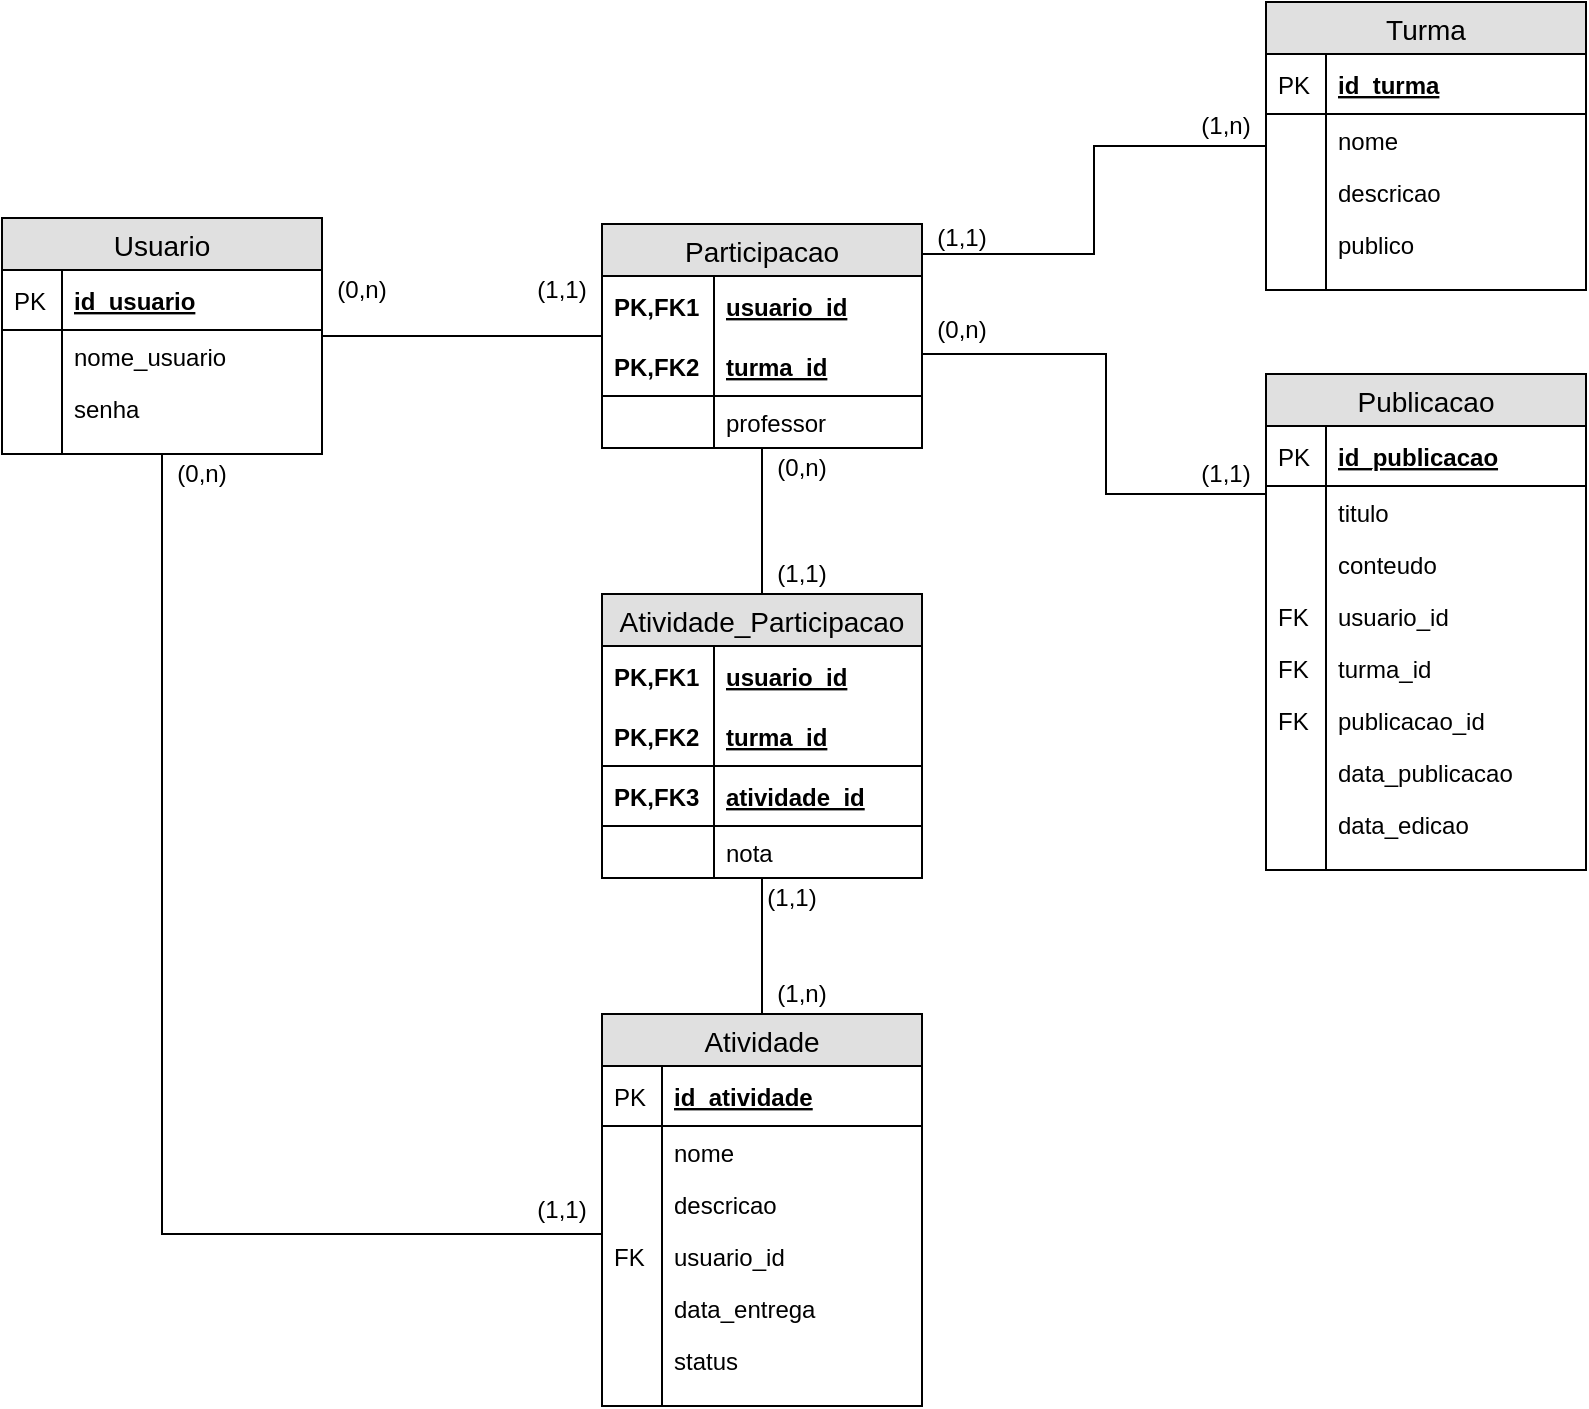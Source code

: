 <mxfile version="12.2.3" type="device" pages="1"><diagram id="guwv-ZvNNBL0C5AX02EN" name="Page-1"><mxGraphModel dx="1088" dy="575" grid="1" gridSize="10" guides="1" tooltips="1" connect="1" arrows="1" fold="1" page="1" pageScale="1" pageWidth="827" pageHeight="1169" math="0" shadow="0"><root><mxCell id="0"/><mxCell id="1" parent="0"/><mxCell id="MBoBUqLG-Fj8YZWL3QbB-40" style="edgeStyle=orthogonalEdgeStyle;rounded=0;orthogonalLoop=1;jettySize=auto;html=1;endArrow=none;endFill=0;" parent="1" source="MBoBUqLG-Fj8YZWL3QbB-1" target="MBoBUqLG-Fj8YZWL3QbB-12" edge="1"><mxGeometry relative="1" as="geometry"/></mxCell><mxCell id="MBoBUqLG-Fj8YZWL3QbB-1" value="Usuario" style="swimlane;fontStyle=0;childLayout=stackLayout;horizontal=1;startSize=26;fillColor=#e0e0e0;horizontalStack=0;resizeParent=1;resizeParentMax=0;resizeLast=0;collapsible=1;marginBottom=0;swimlaneFillColor=#ffffff;align=center;fontSize=14;" parent="1" vertex="1"><mxGeometry x="18" y="142" width="160" height="118" as="geometry"/></mxCell><mxCell id="MBoBUqLG-Fj8YZWL3QbB-2" value="id_usuario" style="shape=partialRectangle;top=0;left=0;right=0;bottom=1;align=left;verticalAlign=middle;fillColor=none;spacingLeft=34;spacingRight=4;overflow=hidden;rotatable=0;points=[[0,0.5],[1,0.5]];portConstraint=eastwest;dropTarget=0;fontStyle=5;fontSize=12;" parent="MBoBUqLG-Fj8YZWL3QbB-1" vertex="1"><mxGeometry y="26" width="160" height="30" as="geometry"/></mxCell><mxCell id="MBoBUqLG-Fj8YZWL3QbB-3" value="PK" style="shape=partialRectangle;top=0;left=0;bottom=0;fillColor=none;align=left;verticalAlign=middle;spacingLeft=4;spacingRight=4;overflow=hidden;rotatable=0;points=[];portConstraint=eastwest;part=1;fontSize=12;" parent="MBoBUqLG-Fj8YZWL3QbB-2" vertex="1" connectable="0"><mxGeometry width="30" height="30" as="geometry"/></mxCell><mxCell id="qm3Y0Z_7cNlYX7jIA6Ok-12" value="nome_usuario" style="shape=partialRectangle;top=0;left=0;right=0;bottom=0;align=left;verticalAlign=top;fillColor=none;spacingLeft=34;spacingRight=4;overflow=hidden;rotatable=0;points=[[0,0.5],[1,0.5]];portConstraint=eastwest;dropTarget=0;fontSize=12;" parent="MBoBUqLG-Fj8YZWL3QbB-1" vertex="1"><mxGeometry y="56" width="160" height="26" as="geometry"/></mxCell><mxCell id="qm3Y0Z_7cNlYX7jIA6Ok-13" value="" style="shape=partialRectangle;top=0;left=0;bottom=0;fillColor=none;align=left;verticalAlign=top;spacingLeft=4;spacingRight=4;overflow=hidden;rotatable=0;points=[];portConstraint=eastwest;part=1;fontSize=12;" parent="qm3Y0Z_7cNlYX7jIA6Ok-12" vertex="1" connectable="0"><mxGeometry width="30" height="26" as="geometry"/></mxCell><mxCell id="MBoBUqLG-Fj8YZWL3QbB-4" value="senha" style="shape=partialRectangle;top=0;left=0;right=0;bottom=0;align=left;verticalAlign=top;fillColor=none;spacingLeft=34;spacingRight=4;overflow=hidden;rotatable=0;points=[[0,0.5],[1,0.5]];portConstraint=eastwest;dropTarget=0;fontSize=12;" parent="MBoBUqLG-Fj8YZWL3QbB-1" vertex="1"><mxGeometry y="82" width="160" height="26" as="geometry"/></mxCell><mxCell id="MBoBUqLG-Fj8YZWL3QbB-5" value="" style="shape=partialRectangle;top=0;left=0;bottom=0;fillColor=none;align=left;verticalAlign=top;spacingLeft=4;spacingRight=4;overflow=hidden;rotatable=0;points=[];portConstraint=eastwest;part=1;fontSize=12;" parent="MBoBUqLG-Fj8YZWL3QbB-4" vertex="1" connectable="0"><mxGeometry width="30" height="26" as="geometry"/></mxCell><mxCell id="MBoBUqLG-Fj8YZWL3QbB-10" value="" style="shape=partialRectangle;top=0;left=0;right=0;bottom=0;align=left;verticalAlign=top;fillColor=none;spacingLeft=34;spacingRight=4;overflow=hidden;rotatable=0;points=[[0,0.5],[1,0.5]];portConstraint=eastwest;dropTarget=0;fontSize=12;" parent="MBoBUqLG-Fj8YZWL3QbB-1" vertex="1"><mxGeometry y="108" width="160" height="10" as="geometry"/></mxCell><mxCell id="MBoBUqLG-Fj8YZWL3QbB-11" value="" style="shape=partialRectangle;top=0;left=0;bottom=0;fillColor=none;align=left;verticalAlign=top;spacingLeft=4;spacingRight=4;overflow=hidden;rotatable=0;points=[];portConstraint=eastwest;part=1;fontSize=12;" parent="MBoBUqLG-Fj8YZWL3QbB-10" vertex="1" connectable="0"><mxGeometry width="30" height="10" as="geometry"/></mxCell><mxCell id="MBoBUqLG-Fj8YZWL3QbB-60" style="edgeStyle=orthogonalEdgeStyle;rounded=0;orthogonalLoop=1;jettySize=auto;html=1;endArrow=none;endFill=0;" parent="1" source="MBoBUqLG-Fj8YZWL3QbB-12" target="MBoBUqLG-Fj8YZWL3QbB-49" edge="1"><mxGeometry relative="1" as="geometry"><Array as="points"><mxPoint x="570" y="210"/><mxPoint x="570" y="280"/></Array></mxGeometry></mxCell><mxCell id="MBoBUqLG-Fj8YZWL3QbB-12" value="Participacao" style="swimlane;fontStyle=0;childLayout=stackLayout;horizontal=1;startSize=26;fillColor=#e0e0e0;horizontalStack=0;resizeParent=1;resizeParentMax=0;resizeLast=0;collapsible=1;marginBottom=0;swimlaneFillColor=#ffffff;align=center;fontSize=14;" parent="1" vertex="1"><mxGeometry x="318" y="145" width="160" height="112" as="geometry"/></mxCell><mxCell id="MBoBUqLG-Fj8YZWL3QbB-13" value="usuario_id" style="shape=partialRectangle;top=0;left=0;right=0;bottom=0;align=left;verticalAlign=middle;fillColor=none;spacingLeft=60;spacingRight=4;overflow=hidden;rotatable=0;points=[[0,0.5],[1,0.5]];portConstraint=eastwest;dropTarget=0;fontStyle=5;fontSize=12;" parent="MBoBUqLG-Fj8YZWL3QbB-12" vertex="1"><mxGeometry y="26" width="160" height="30" as="geometry"/></mxCell><mxCell id="MBoBUqLG-Fj8YZWL3QbB-14" value="PK,FK1" style="shape=partialRectangle;fontStyle=1;top=0;left=0;bottom=0;fillColor=none;align=left;verticalAlign=middle;spacingLeft=4;spacingRight=4;overflow=hidden;rotatable=0;points=[];portConstraint=eastwest;part=1;fontSize=12;" parent="MBoBUqLG-Fj8YZWL3QbB-13" vertex="1" connectable="0"><mxGeometry width="56" height="30" as="geometry"/></mxCell><mxCell id="MBoBUqLG-Fj8YZWL3QbB-15" value="turma_id" style="shape=partialRectangle;top=0;left=0;right=0;bottom=1;align=left;verticalAlign=middle;fillColor=none;spacingLeft=60;spacingRight=4;overflow=hidden;rotatable=0;points=[[0,0.5],[1,0.5]];portConstraint=eastwest;dropTarget=0;fontStyle=5;fontSize=12;" parent="MBoBUqLG-Fj8YZWL3QbB-12" vertex="1"><mxGeometry y="56" width="160" height="30" as="geometry"/></mxCell><mxCell id="MBoBUqLG-Fj8YZWL3QbB-16" value="PK,FK2" style="shape=partialRectangle;fontStyle=1;top=0;left=0;bottom=0;fillColor=none;align=left;verticalAlign=middle;spacingLeft=4;spacingRight=4;overflow=hidden;rotatable=0;points=[];portConstraint=eastwest;part=1;fontSize=12;" parent="MBoBUqLG-Fj8YZWL3QbB-15" vertex="1" connectable="0"><mxGeometry width="56" height="30" as="geometry"/></mxCell><mxCell id="qm3Y0Z_7cNlYX7jIA6Ok-6" value="professor" style="shape=partialRectangle;top=0;left=0;right=0;bottom=0;align=left;verticalAlign=top;fillColor=none;spacingLeft=60;spacingRight=4;overflow=hidden;rotatable=0;points=[[0,0.5],[1,0.5]];portConstraint=eastwest;dropTarget=0;fontSize=12;" parent="MBoBUqLG-Fj8YZWL3QbB-12" vertex="1"><mxGeometry y="86" width="160" height="26" as="geometry"/></mxCell><mxCell id="qm3Y0Z_7cNlYX7jIA6Ok-7" value="" style="shape=partialRectangle;fontStyle=1;top=0;left=0;bottom=0;fillColor=none;align=left;verticalAlign=top;spacingLeft=4;spacingRight=4;overflow=hidden;rotatable=0;points=[];portConstraint=eastwest;part=1;fontSize=12;" parent="qm3Y0Z_7cNlYX7jIA6Ok-6" vertex="1" connectable="0"><mxGeometry width="56" height="26" as="geometry"/></mxCell><mxCell id="MBoBUqLG-Fj8YZWL3QbB-19" value="Turma" style="swimlane;fontStyle=0;childLayout=stackLayout;horizontal=1;startSize=26;fillColor=#e0e0e0;horizontalStack=0;resizeParent=1;resizeParentMax=0;resizeLast=0;collapsible=1;marginBottom=0;swimlaneFillColor=#ffffff;align=center;fontSize=14;" parent="1" vertex="1"><mxGeometry x="650" y="34" width="160" height="144" as="geometry"/></mxCell><mxCell id="MBoBUqLG-Fj8YZWL3QbB-20" value="id_turma" style="shape=partialRectangle;top=0;left=0;right=0;bottom=1;align=left;verticalAlign=middle;fillColor=none;spacingLeft=34;spacingRight=4;overflow=hidden;rotatable=0;points=[[0,0.5],[1,0.5]];portConstraint=eastwest;dropTarget=0;fontStyle=5;fontSize=12;" parent="MBoBUqLG-Fj8YZWL3QbB-19" vertex="1"><mxGeometry y="26" width="160" height="30" as="geometry"/></mxCell><mxCell id="MBoBUqLG-Fj8YZWL3QbB-21" value="PK" style="shape=partialRectangle;top=0;left=0;bottom=0;fillColor=none;align=left;verticalAlign=middle;spacingLeft=4;spacingRight=4;overflow=hidden;rotatable=0;points=[];portConstraint=eastwest;part=1;fontSize=12;" parent="MBoBUqLG-Fj8YZWL3QbB-20" vertex="1" connectable="0"><mxGeometry width="30" height="30" as="geometry"/></mxCell><mxCell id="MBoBUqLG-Fj8YZWL3QbB-22" value="nome" style="shape=partialRectangle;top=0;left=0;right=0;bottom=0;align=left;verticalAlign=top;fillColor=none;spacingLeft=34;spacingRight=4;overflow=hidden;rotatable=0;points=[[0,0.5],[1,0.5]];portConstraint=eastwest;dropTarget=0;fontSize=12;" parent="MBoBUqLG-Fj8YZWL3QbB-19" vertex="1"><mxGeometry y="56" width="160" height="26" as="geometry"/></mxCell><mxCell id="MBoBUqLG-Fj8YZWL3QbB-23" value="" style="shape=partialRectangle;top=0;left=0;bottom=0;fillColor=none;align=left;verticalAlign=top;spacingLeft=4;spacingRight=4;overflow=hidden;rotatable=0;points=[];portConstraint=eastwest;part=1;fontSize=12;" parent="MBoBUqLG-Fj8YZWL3QbB-22" vertex="1" connectable="0"><mxGeometry width="30" height="26" as="geometry"/></mxCell><mxCell id="MBoBUqLG-Fj8YZWL3QbB-24" value="descricao" style="shape=partialRectangle;top=0;left=0;right=0;bottom=0;align=left;verticalAlign=top;fillColor=none;spacingLeft=34;spacingRight=4;overflow=hidden;rotatable=0;points=[[0,0.5],[1,0.5]];portConstraint=eastwest;dropTarget=0;fontSize=12;" parent="MBoBUqLG-Fj8YZWL3QbB-19" vertex="1"><mxGeometry y="82" width="160" height="26" as="geometry"/></mxCell><mxCell id="MBoBUqLG-Fj8YZWL3QbB-25" value="" style="shape=partialRectangle;top=0;left=0;bottom=0;fillColor=none;align=left;verticalAlign=top;spacingLeft=4;spacingRight=4;overflow=hidden;rotatable=0;points=[];portConstraint=eastwest;part=1;fontSize=12;" parent="MBoBUqLG-Fj8YZWL3QbB-24" vertex="1" connectable="0"><mxGeometry width="30" height="26" as="geometry"/></mxCell><mxCell id="otUMn7Bmhgz_M_eaVyoK-3" value="publico" style="shape=partialRectangle;top=0;left=0;right=0;bottom=0;align=left;verticalAlign=top;fillColor=none;spacingLeft=34;spacingRight=4;overflow=hidden;rotatable=0;points=[[0,0.5],[1,0.5]];portConstraint=eastwest;dropTarget=0;fontSize=12;" vertex="1" parent="MBoBUqLG-Fj8YZWL3QbB-19"><mxGeometry y="108" width="160" height="26" as="geometry"/></mxCell><mxCell id="otUMn7Bmhgz_M_eaVyoK-4" value="" style="shape=partialRectangle;top=0;left=0;bottom=0;fillColor=none;align=left;verticalAlign=top;spacingLeft=4;spacingRight=4;overflow=hidden;rotatable=0;points=[];portConstraint=eastwest;part=1;fontSize=12;" vertex="1" connectable="0" parent="otUMn7Bmhgz_M_eaVyoK-3"><mxGeometry width="30" height="26" as="geometry"/></mxCell><mxCell id="MBoBUqLG-Fj8YZWL3QbB-28" value="" style="shape=partialRectangle;top=0;left=0;right=0;bottom=0;align=left;verticalAlign=top;fillColor=none;spacingLeft=34;spacingRight=4;overflow=hidden;rotatable=0;points=[[0,0.5],[1,0.5]];portConstraint=eastwest;dropTarget=0;fontSize=12;" parent="MBoBUqLG-Fj8YZWL3QbB-19" vertex="1"><mxGeometry y="134" width="160" height="10" as="geometry"/></mxCell><mxCell id="MBoBUqLG-Fj8YZWL3QbB-29" value="" style="shape=partialRectangle;top=0;left=0;bottom=0;fillColor=none;align=left;verticalAlign=top;spacingLeft=4;spacingRight=4;overflow=hidden;rotatable=0;points=[];portConstraint=eastwest;part=1;fontSize=12;" parent="MBoBUqLG-Fj8YZWL3QbB-28" vertex="1" connectable="0"><mxGeometry width="30" height="10" as="geometry"/></mxCell><mxCell id="MBoBUqLG-Fj8YZWL3QbB-41" value="(0,n)" style="text;html=1;strokeColor=none;fillColor=none;align=center;verticalAlign=middle;whiteSpace=wrap;rounded=0;" parent="1" vertex="1"><mxGeometry x="178" y="168" width="40" height="20" as="geometry"/></mxCell><mxCell id="MBoBUqLG-Fj8YZWL3QbB-44" value="(1,1)" style="text;html=1;strokeColor=none;fillColor=none;align=center;verticalAlign=middle;whiteSpace=wrap;rounded=0;" parent="1" vertex="1"><mxGeometry x="278" y="168" width="40" height="20" as="geometry"/></mxCell><mxCell id="MBoBUqLG-Fj8YZWL3QbB-46" style="edgeStyle=orthogonalEdgeStyle;rounded=0;orthogonalLoop=1;jettySize=auto;html=1;endArrow=none;endFill=0;" parent="1" source="MBoBUqLG-Fj8YZWL3QbB-12" target="MBoBUqLG-Fj8YZWL3QbB-19" edge="1"><mxGeometry relative="1" as="geometry"><Array as="points"><mxPoint x="564" y="160"/><mxPoint x="564" y="106"/></Array></mxGeometry></mxCell><mxCell id="MBoBUqLG-Fj8YZWL3QbB-47" value="(1,1)" style="text;html=1;strokeColor=none;fillColor=none;align=center;verticalAlign=middle;whiteSpace=wrap;rounded=0;" parent="1" vertex="1"><mxGeometry x="478" y="142" width="40" height="20" as="geometry"/></mxCell><mxCell id="MBoBUqLG-Fj8YZWL3QbB-48" value="(1,n)" style="text;html=1;strokeColor=none;fillColor=none;align=center;verticalAlign=middle;whiteSpace=wrap;rounded=0;" parent="1" vertex="1"><mxGeometry x="610" y="86" width="40" height="20" as="geometry"/></mxCell><mxCell id="MBoBUqLG-Fj8YZWL3QbB-49" value="Publicacao" style="swimlane;fontStyle=0;childLayout=stackLayout;horizontal=1;startSize=26;fillColor=#e0e0e0;horizontalStack=0;resizeParent=1;resizeParentMax=0;resizeLast=0;collapsible=1;marginBottom=0;swimlaneFillColor=#ffffff;align=center;fontSize=14;" parent="1" vertex="1"><mxGeometry x="650" y="220" width="160" height="248" as="geometry"/></mxCell><mxCell id="MBoBUqLG-Fj8YZWL3QbB-50" value="id_publicacao" style="shape=partialRectangle;top=0;left=0;right=0;bottom=1;align=left;verticalAlign=middle;fillColor=none;spacingLeft=34;spacingRight=4;overflow=hidden;rotatable=0;points=[[0,0.5],[1,0.5]];portConstraint=eastwest;dropTarget=0;fontStyle=5;fontSize=12;" parent="MBoBUqLG-Fj8YZWL3QbB-49" vertex="1"><mxGeometry y="26" width="160" height="30" as="geometry"/></mxCell><mxCell id="MBoBUqLG-Fj8YZWL3QbB-51" value="PK" style="shape=partialRectangle;top=0;left=0;bottom=0;fillColor=none;align=left;verticalAlign=middle;spacingLeft=4;spacingRight=4;overflow=hidden;rotatable=0;points=[];portConstraint=eastwest;part=1;fontSize=12;" parent="MBoBUqLG-Fj8YZWL3QbB-50" vertex="1" connectable="0"><mxGeometry width="30" height="30" as="geometry"/></mxCell><mxCell id="otUMn7Bmhgz_M_eaVyoK-5" value="titulo" style="shape=partialRectangle;top=0;left=0;right=0;bottom=0;align=left;verticalAlign=top;fillColor=none;spacingLeft=34;spacingRight=4;overflow=hidden;rotatable=0;points=[[0,0.5],[1,0.5]];portConstraint=eastwest;dropTarget=0;fontSize=12;" vertex="1" parent="MBoBUqLG-Fj8YZWL3QbB-49"><mxGeometry y="56" width="160" height="26" as="geometry"/></mxCell><mxCell id="otUMn7Bmhgz_M_eaVyoK-6" value="" style="shape=partialRectangle;top=0;left=0;bottom=0;fillColor=none;align=left;verticalAlign=top;spacingLeft=4;spacingRight=4;overflow=hidden;rotatable=0;points=[];portConstraint=eastwest;part=1;fontSize=12;" vertex="1" connectable="0" parent="otUMn7Bmhgz_M_eaVyoK-5"><mxGeometry width="30" height="26" as="geometry"/></mxCell><mxCell id="MBoBUqLG-Fj8YZWL3QbB-52" value="conteudo" style="shape=partialRectangle;top=0;left=0;right=0;bottom=0;align=left;verticalAlign=top;fillColor=none;spacingLeft=34;spacingRight=4;overflow=hidden;rotatable=0;points=[[0,0.5],[1,0.5]];portConstraint=eastwest;dropTarget=0;fontSize=12;" parent="MBoBUqLG-Fj8YZWL3QbB-49" vertex="1"><mxGeometry y="82" width="160" height="26" as="geometry"/></mxCell><mxCell id="MBoBUqLG-Fj8YZWL3QbB-53" value="" style="shape=partialRectangle;top=0;left=0;bottom=0;fillColor=none;align=left;verticalAlign=top;spacingLeft=4;spacingRight=4;overflow=hidden;rotatable=0;points=[];portConstraint=eastwest;part=1;fontSize=12;" parent="MBoBUqLG-Fj8YZWL3QbB-52" vertex="1" connectable="0"><mxGeometry width="30" height="26" as="geometry"/></mxCell><mxCell id="MBoBUqLG-Fj8YZWL3QbB-87" value="usuario_id" style="shape=partialRectangle;top=0;left=0;right=0;bottom=0;align=left;verticalAlign=top;fillColor=none;spacingLeft=34;spacingRight=4;overflow=hidden;rotatable=0;points=[[0,0.5],[1,0.5]];portConstraint=eastwest;dropTarget=0;fontSize=12;" parent="MBoBUqLG-Fj8YZWL3QbB-49" vertex="1"><mxGeometry y="108" width="160" height="26" as="geometry"/></mxCell><mxCell id="MBoBUqLG-Fj8YZWL3QbB-88" value="FK" style="shape=partialRectangle;top=0;left=0;bottom=0;fillColor=none;align=left;verticalAlign=top;spacingLeft=4;spacingRight=4;overflow=hidden;rotatable=0;points=[];portConstraint=eastwest;part=1;fontSize=12;" parent="MBoBUqLG-Fj8YZWL3QbB-87" vertex="1" connectable="0"><mxGeometry width="30" height="26" as="geometry"/></mxCell><mxCell id="MBoBUqLG-Fj8YZWL3QbB-89" value="turma_id" style="shape=partialRectangle;top=0;left=0;right=0;bottom=0;align=left;verticalAlign=top;fillColor=none;spacingLeft=34;spacingRight=4;overflow=hidden;rotatable=0;points=[[0,0.5],[1,0.5]];portConstraint=eastwest;dropTarget=0;fontSize=12;" parent="MBoBUqLG-Fj8YZWL3QbB-49" vertex="1"><mxGeometry y="134" width="160" height="26" as="geometry"/></mxCell><mxCell id="MBoBUqLG-Fj8YZWL3QbB-90" value="FK" style="shape=partialRectangle;top=0;left=0;bottom=0;fillColor=none;align=left;verticalAlign=top;spacingLeft=4;spacingRight=4;overflow=hidden;rotatable=0;points=[];portConstraint=eastwest;part=1;fontSize=12;" parent="MBoBUqLG-Fj8YZWL3QbB-89" vertex="1" connectable="0"><mxGeometry width="30" height="26" as="geometry"/></mxCell><mxCell id="otUMn7Bmhgz_M_eaVyoK-7" value="publicacao_id" style="shape=partialRectangle;top=0;left=0;right=0;bottom=0;align=left;verticalAlign=top;fillColor=none;spacingLeft=34;spacingRight=4;overflow=hidden;rotatable=0;points=[[0,0.5],[1,0.5]];portConstraint=eastwest;dropTarget=0;fontSize=12;" vertex="1" parent="MBoBUqLG-Fj8YZWL3QbB-49"><mxGeometry y="160" width="160" height="26" as="geometry"/></mxCell><mxCell id="otUMn7Bmhgz_M_eaVyoK-8" value="FK" style="shape=partialRectangle;top=0;left=0;bottom=0;fillColor=none;align=left;verticalAlign=top;spacingLeft=4;spacingRight=4;overflow=hidden;rotatable=0;points=[];portConstraint=eastwest;part=1;fontSize=12;" vertex="1" connectable="0" parent="otUMn7Bmhgz_M_eaVyoK-7"><mxGeometry width="30" height="26" as="geometry"/></mxCell><mxCell id="MBoBUqLG-Fj8YZWL3QbB-54" value="data_publicacao" style="shape=partialRectangle;top=0;left=0;right=0;bottom=0;align=left;verticalAlign=top;fillColor=none;spacingLeft=34;spacingRight=4;overflow=hidden;rotatable=0;points=[[0,0.5],[1,0.5]];portConstraint=eastwest;dropTarget=0;fontSize=12;" parent="MBoBUqLG-Fj8YZWL3QbB-49" vertex="1"><mxGeometry y="186" width="160" height="26" as="geometry"/></mxCell><mxCell id="MBoBUqLG-Fj8YZWL3QbB-55" value="" style="shape=partialRectangle;top=0;left=0;bottom=0;fillColor=none;align=left;verticalAlign=top;spacingLeft=4;spacingRight=4;overflow=hidden;rotatable=0;points=[];portConstraint=eastwest;part=1;fontSize=12;" parent="MBoBUqLG-Fj8YZWL3QbB-54" vertex="1" connectable="0"><mxGeometry width="30" height="26" as="geometry"/></mxCell><mxCell id="MBoBUqLG-Fj8YZWL3QbB-56" value="data_edicao" style="shape=partialRectangle;top=0;left=0;right=0;bottom=0;align=left;verticalAlign=top;fillColor=none;spacingLeft=34;spacingRight=4;overflow=hidden;rotatable=0;points=[[0,0.5],[1,0.5]];portConstraint=eastwest;dropTarget=0;fontSize=12;" parent="MBoBUqLG-Fj8YZWL3QbB-49" vertex="1"><mxGeometry y="212" width="160" height="26" as="geometry"/></mxCell><mxCell id="MBoBUqLG-Fj8YZWL3QbB-57" value="" style="shape=partialRectangle;top=0;left=0;bottom=0;fillColor=none;align=left;verticalAlign=top;spacingLeft=4;spacingRight=4;overflow=hidden;rotatable=0;points=[];portConstraint=eastwest;part=1;fontSize=12;" parent="MBoBUqLG-Fj8YZWL3QbB-56" vertex="1" connectable="0"><mxGeometry width="30" height="26" as="geometry"/></mxCell><mxCell id="MBoBUqLG-Fj8YZWL3QbB-58" value="" style="shape=partialRectangle;top=0;left=0;right=0;bottom=0;align=left;verticalAlign=top;fillColor=none;spacingLeft=34;spacingRight=4;overflow=hidden;rotatable=0;points=[[0,0.5],[1,0.5]];portConstraint=eastwest;dropTarget=0;fontSize=12;" parent="MBoBUqLG-Fj8YZWL3QbB-49" vertex="1"><mxGeometry y="238" width="160" height="10" as="geometry"/></mxCell><mxCell id="MBoBUqLG-Fj8YZWL3QbB-59" value="" style="shape=partialRectangle;top=0;left=0;bottom=0;fillColor=none;align=left;verticalAlign=top;spacingLeft=4;spacingRight=4;overflow=hidden;rotatable=0;points=[];portConstraint=eastwest;part=1;fontSize=12;" parent="MBoBUqLG-Fj8YZWL3QbB-58" vertex="1" connectable="0"><mxGeometry width="30" height="10" as="geometry"/></mxCell><mxCell id="MBoBUqLG-Fj8YZWL3QbB-61" value="(0,n)" style="text;html=1;strokeColor=none;fillColor=none;align=center;verticalAlign=middle;whiteSpace=wrap;rounded=0;" parent="1" vertex="1"><mxGeometry x="478" y="188" width="40" height="20" as="geometry"/></mxCell><mxCell id="MBoBUqLG-Fj8YZWL3QbB-62" value="(1,1)" style="text;html=1;strokeColor=none;fillColor=none;align=center;verticalAlign=middle;whiteSpace=wrap;rounded=0;" parent="1" vertex="1"><mxGeometry x="610" y="260" width="40" height="20" as="geometry"/></mxCell><mxCell id="MBoBUqLG-Fj8YZWL3QbB-111" style="edgeStyle=orthogonalEdgeStyle;rounded=0;orthogonalLoop=1;jettySize=auto;html=1;endArrow=none;endFill=0;" parent="1" source="MBoBUqLG-Fj8YZWL3QbB-63" target="MBoBUqLG-Fj8YZWL3QbB-93" edge="1"><mxGeometry relative="1" as="geometry"/></mxCell><mxCell id="MBoBUqLG-Fj8YZWL3QbB-63" value="Atividade" style="swimlane;fontStyle=0;childLayout=stackLayout;horizontal=1;startSize=26;fillColor=#e0e0e0;horizontalStack=0;resizeParent=1;resizeParentMax=0;resizeLast=0;collapsible=1;marginBottom=0;swimlaneFillColor=#ffffff;align=center;fontSize=14;" parent="1" vertex="1"><mxGeometry x="318" y="540" width="160" height="196" as="geometry"/></mxCell><mxCell id="MBoBUqLG-Fj8YZWL3QbB-64" value="id_atividade" style="shape=partialRectangle;top=0;left=0;right=0;bottom=1;align=left;verticalAlign=middle;fillColor=none;spacingLeft=34;spacingRight=4;overflow=hidden;rotatable=0;points=[[0,0.5],[1,0.5]];portConstraint=eastwest;dropTarget=0;fontStyle=5;fontSize=12;" parent="MBoBUqLG-Fj8YZWL3QbB-63" vertex="1"><mxGeometry y="26" width="160" height="30" as="geometry"/></mxCell><mxCell id="MBoBUqLG-Fj8YZWL3QbB-65" value="PK" style="shape=partialRectangle;top=0;left=0;bottom=0;fillColor=none;align=left;verticalAlign=middle;spacingLeft=4;spacingRight=4;overflow=hidden;rotatable=0;points=[];portConstraint=eastwest;part=1;fontSize=12;" parent="MBoBUqLG-Fj8YZWL3QbB-64" vertex="1" connectable="0"><mxGeometry width="30" height="30" as="geometry"/></mxCell><mxCell id="MBoBUqLG-Fj8YZWL3QbB-66" value="nome" style="shape=partialRectangle;top=0;left=0;right=0;bottom=0;align=left;verticalAlign=top;fillColor=none;spacingLeft=34;spacingRight=4;overflow=hidden;rotatable=0;points=[[0,0.5],[1,0.5]];portConstraint=eastwest;dropTarget=0;fontSize=12;" parent="MBoBUqLG-Fj8YZWL3QbB-63" vertex="1"><mxGeometry y="56" width="160" height="26" as="geometry"/></mxCell><mxCell id="MBoBUqLG-Fj8YZWL3QbB-67" value="" style="shape=partialRectangle;top=0;left=0;bottom=0;fillColor=none;align=left;verticalAlign=top;spacingLeft=4;spacingRight=4;overflow=hidden;rotatable=0;points=[];portConstraint=eastwest;part=1;fontSize=12;" parent="MBoBUqLG-Fj8YZWL3QbB-66" vertex="1" connectable="0"><mxGeometry width="30" height="26" as="geometry"/></mxCell><mxCell id="MBoBUqLG-Fj8YZWL3QbB-68" value="descricao" style="shape=partialRectangle;top=0;left=0;right=0;bottom=0;align=left;verticalAlign=top;fillColor=none;spacingLeft=34;spacingRight=4;overflow=hidden;rotatable=0;points=[[0,0.5],[1,0.5]];portConstraint=eastwest;dropTarget=0;fontSize=12;" parent="MBoBUqLG-Fj8YZWL3QbB-63" vertex="1"><mxGeometry y="82" width="160" height="26" as="geometry"/></mxCell><mxCell id="MBoBUqLG-Fj8YZWL3QbB-69" value="" style="shape=partialRectangle;top=0;left=0;bottom=0;fillColor=none;align=left;verticalAlign=top;spacingLeft=4;spacingRight=4;overflow=hidden;rotatable=0;points=[];portConstraint=eastwest;part=1;fontSize=12;" parent="MBoBUqLG-Fj8YZWL3QbB-68" vertex="1" connectable="0"><mxGeometry width="30" height="26" as="geometry"/></mxCell><mxCell id="MBoBUqLG-Fj8YZWL3QbB-91" value="usuario_id" style="shape=partialRectangle;top=0;left=0;right=0;bottom=0;align=left;verticalAlign=top;fillColor=none;spacingLeft=34;spacingRight=4;overflow=hidden;rotatable=0;points=[[0,0.5],[1,0.5]];portConstraint=eastwest;dropTarget=0;fontSize=12;" parent="MBoBUqLG-Fj8YZWL3QbB-63" vertex="1"><mxGeometry y="108" width="160" height="26" as="geometry"/></mxCell><mxCell id="MBoBUqLG-Fj8YZWL3QbB-92" value="FK" style="shape=partialRectangle;top=0;left=0;bottom=0;fillColor=none;align=left;verticalAlign=top;spacingLeft=4;spacingRight=4;overflow=hidden;rotatable=0;points=[];portConstraint=eastwest;part=1;fontSize=12;" parent="MBoBUqLG-Fj8YZWL3QbB-91" vertex="1" connectable="0"><mxGeometry width="30" height="26" as="geometry"/></mxCell><mxCell id="MBoBUqLG-Fj8YZWL3QbB-70" value="data_entrega" style="shape=partialRectangle;top=0;left=0;right=0;bottom=0;align=left;verticalAlign=top;fillColor=none;spacingLeft=34;spacingRight=4;overflow=hidden;rotatable=0;points=[[0,0.5],[1,0.5]];portConstraint=eastwest;dropTarget=0;fontSize=12;" parent="MBoBUqLG-Fj8YZWL3QbB-63" vertex="1"><mxGeometry y="134" width="160" height="26" as="geometry"/></mxCell><mxCell id="MBoBUqLG-Fj8YZWL3QbB-71" value="" style="shape=partialRectangle;top=0;left=0;bottom=0;fillColor=none;align=left;verticalAlign=top;spacingLeft=4;spacingRight=4;overflow=hidden;rotatable=0;points=[];portConstraint=eastwest;part=1;fontSize=12;" parent="MBoBUqLG-Fj8YZWL3QbB-70" vertex="1" connectable="0"><mxGeometry width="30" height="26" as="geometry"/></mxCell><mxCell id="MBoBUqLG-Fj8YZWL3QbB-80" value="status" style="shape=partialRectangle;top=0;left=0;right=0;bottom=0;align=left;verticalAlign=top;fillColor=none;spacingLeft=34;spacingRight=4;overflow=hidden;rotatable=0;points=[[0,0.5],[1,0.5]];portConstraint=eastwest;dropTarget=0;fontSize=12;" parent="MBoBUqLG-Fj8YZWL3QbB-63" vertex="1"><mxGeometry y="160" width="160" height="26" as="geometry"/></mxCell><mxCell id="MBoBUqLG-Fj8YZWL3QbB-81" value="" style="shape=partialRectangle;top=0;left=0;bottom=0;fillColor=none;align=left;verticalAlign=top;spacingLeft=4;spacingRight=4;overflow=hidden;rotatable=0;points=[];portConstraint=eastwest;part=1;fontSize=12;" parent="MBoBUqLG-Fj8YZWL3QbB-80" vertex="1" connectable="0"><mxGeometry width="30" height="26" as="geometry"/></mxCell><mxCell id="MBoBUqLG-Fj8YZWL3QbB-72" value="" style="shape=partialRectangle;top=0;left=0;right=0;bottom=0;align=left;verticalAlign=top;fillColor=none;spacingLeft=34;spacingRight=4;overflow=hidden;rotatable=0;points=[[0,0.5],[1,0.5]];portConstraint=eastwest;dropTarget=0;fontSize=12;" parent="MBoBUqLG-Fj8YZWL3QbB-63" vertex="1"><mxGeometry y="186" width="160" height="10" as="geometry"/></mxCell><mxCell id="MBoBUqLG-Fj8YZWL3QbB-73" value="" style="shape=partialRectangle;top=0;left=0;bottom=0;fillColor=none;align=left;verticalAlign=top;spacingLeft=4;spacingRight=4;overflow=hidden;rotatable=0;points=[];portConstraint=eastwest;part=1;fontSize=12;" parent="MBoBUqLG-Fj8YZWL3QbB-72" vertex="1" connectable="0"><mxGeometry width="30" height="10" as="geometry"/></mxCell><mxCell id="MBoBUqLG-Fj8YZWL3QbB-84" style="edgeStyle=orthogonalEdgeStyle;rounded=0;orthogonalLoop=1;jettySize=auto;html=1;endArrow=none;endFill=0;" parent="1" source="MBoBUqLG-Fj8YZWL3QbB-1" target="MBoBUqLG-Fj8YZWL3QbB-63" edge="1"><mxGeometry relative="1" as="geometry"><mxPoint x="60" y="260" as="sourcePoint"/><Array as="points"><mxPoint x="98" y="650"/></Array></mxGeometry></mxCell><mxCell id="MBoBUqLG-Fj8YZWL3QbB-85" value="(0,n)" style="text;html=1;strokeColor=none;fillColor=none;align=center;verticalAlign=middle;whiteSpace=wrap;rounded=0;" parent="1" vertex="1"><mxGeometry x="98" y="260" width="40" height="20" as="geometry"/></mxCell><mxCell id="MBoBUqLG-Fj8YZWL3QbB-86" value="(1,1)" style="text;html=1;strokeColor=none;fillColor=none;align=center;verticalAlign=middle;whiteSpace=wrap;rounded=0;" parent="1" vertex="1"><mxGeometry x="278" y="628" width="40" height="20" as="geometry"/></mxCell><mxCell id="MBoBUqLG-Fj8YZWL3QbB-110" style="edgeStyle=orthogonalEdgeStyle;rounded=0;orthogonalLoop=1;jettySize=auto;html=1;endArrow=none;endFill=0;" parent="1" source="MBoBUqLG-Fj8YZWL3QbB-93" target="MBoBUqLG-Fj8YZWL3QbB-12" edge="1"><mxGeometry relative="1" as="geometry"/></mxCell><mxCell id="MBoBUqLG-Fj8YZWL3QbB-93" value="Atividade_Participacao" style="swimlane;fontStyle=0;childLayout=stackLayout;horizontal=1;startSize=26;fillColor=#e0e0e0;horizontalStack=0;resizeParent=1;resizeParentMax=0;resizeLast=0;collapsible=1;marginBottom=0;swimlaneFillColor=#ffffff;align=center;fontSize=14;" parent="1" vertex="1"><mxGeometry x="318" y="330" width="160" height="142" as="geometry"/></mxCell><mxCell id="MBoBUqLG-Fj8YZWL3QbB-94" value="usuario_id" style="shape=partialRectangle;top=0;left=0;right=0;bottom=0;align=left;verticalAlign=middle;fillColor=none;spacingLeft=60;spacingRight=4;overflow=hidden;rotatable=0;points=[[0,0.5],[1,0.5]];portConstraint=eastwest;dropTarget=0;fontStyle=5;fontSize=12;" parent="MBoBUqLG-Fj8YZWL3QbB-93" vertex="1"><mxGeometry y="26" width="160" height="30" as="geometry"/></mxCell><mxCell id="MBoBUqLG-Fj8YZWL3QbB-95" value="PK,FK1" style="shape=partialRectangle;fontStyle=1;top=0;left=0;bottom=0;fillColor=none;align=left;verticalAlign=middle;spacingLeft=4;spacingRight=4;overflow=hidden;rotatable=0;points=[];portConstraint=eastwest;part=1;fontSize=12;" parent="MBoBUqLG-Fj8YZWL3QbB-94" vertex="1" connectable="0"><mxGeometry width="56" height="30" as="geometry"/></mxCell><mxCell id="MBoBUqLG-Fj8YZWL3QbB-96" value="turma_id" style="shape=partialRectangle;top=0;left=0;right=0;bottom=1;align=left;verticalAlign=middle;fillColor=none;spacingLeft=60;spacingRight=4;overflow=hidden;rotatable=0;points=[[0,0.5],[1,0.5]];portConstraint=eastwest;dropTarget=0;fontStyle=5;fontSize=12;" parent="MBoBUqLG-Fj8YZWL3QbB-93" vertex="1"><mxGeometry y="56" width="160" height="30" as="geometry"/></mxCell><mxCell id="MBoBUqLG-Fj8YZWL3QbB-97" value="PK,FK2" style="shape=partialRectangle;fontStyle=1;top=0;left=0;bottom=0;fillColor=none;align=left;verticalAlign=middle;spacingLeft=4;spacingRight=4;overflow=hidden;rotatable=0;points=[];portConstraint=eastwest;part=1;fontSize=12;" parent="MBoBUqLG-Fj8YZWL3QbB-96" vertex="1" connectable="0"><mxGeometry width="56" height="30" as="geometry"/></mxCell><mxCell id="MBoBUqLG-Fj8YZWL3QbB-100" value="atividade_id" style="shape=partialRectangle;top=0;left=0;right=0;bottom=1;align=left;verticalAlign=middle;fillColor=none;spacingLeft=60;spacingRight=4;overflow=hidden;rotatable=0;points=[[0,0.5],[1,0.5]];portConstraint=eastwest;dropTarget=0;fontStyle=5;fontSize=12;" parent="MBoBUqLG-Fj8YZWL3QbB-93" vertex="1"><mxGeometry y="86" width="160" height="30" as="geometry"/></mxCell><mxCell id="MBoBUqLG-Fj8YZWL3QbB-101" value="PK,FK3" style="shape=partialRectangle;fontStyle=1;top=0;left=0;bottom=0;fillColor=none;align=left;verticalAlign=middle;spacingLeft=4;spacingRight=4;overflow=hidden;rotatable=0;points=[];portConstraint=eastwest;part=1;fontSize=12;" parent="MBoBUqLG-Fj8YZWL3QbB-100" vertex="1" connectable="0"><mxGeometry width="56" height="30" as="geometry"/></mxCell><mxCell id="qm3Y0Z_7cNlYX7jIA6Ok-8" value="nota" style="shape=partialRectangle;top=0;left=0;right=0;bottom=0;align=left;verticalAlign=top;fillColor=none;spacingLeft=60;spacingRight=4;overflow=hidden;rotatable=0;points=[[0,0.5],[1,0.5]];portConstraint=eastwest;dropTarget=0;fontSize=12;" parent="MBoBUqLG-Fj8YZWL3QbB-93" vertex="1"><mxGeometry y="116" width="160" height="26" as="geometry"/></mxCell><mxCell id="qm3Y0Z_7cNlYX7jIA6Ok-9" value="" style="shape=partialRectangle;fontStyle=1;top=0;left=0;bottom=0;fillColor=none;align=left;verticalAlign=top;spacingLeft=4;spacingRight=4;overflow=hidden;rotatable=0;points=[];portConstraint=eastwest;part=1;fontSize=12;" parent="qm3Y0Z_7cNlYX7jIA6Ok-8" vertex="1" connectable="0"><mxGeometry width="56" height="26" as="geometry"/></mxCell><mxCell id="MBoBUqLG-Fj8YZWL3QbB-112" value="(1,n)" style="text;html=1;strokeColor=none;fillColor=none;align=center;verticalAlign=middle;whiteSpace=wrap;rounded=0;" parent="1" vertex="1"><mxGeometry x="398" y="520" width="40" height="20" as="geometry"/></mxCell><mxCell id="MBoBUqLG-Fj8YZWL3QbB-113" value="(1,1)" style="text;html=1;strokeColor=none;fillColor=none;align=center;verticalAlign=middle;whiteSpace=wrap;rounded=0;" parent="1" vertex="1"><mxGeometry x="393" y="472" width="40" height="20" as="geometry"/></mxCell><mxCell id="MBoBUqLG-Fj8YZWL3QbB-114" value="(0,n)" style="text;html=1;strokeColor=none;fillColor=none;align=center;verticalAlign=middle;whiteSpace=wrap;rounded=0;" parent="1" vertex="1"><mxGeometry x="398" y="257" width="40" height="20" as="geometry"/></mxCell><mxCell id="MBoBUqLG-Fj8YZWL3QbB-115" value="(1,1)" style="text;html=1;strokeColor=none;fillColor=none;align=center;verticalAlign=middle;whiteSpace=wrap;rounded=0;" parent="1" vertex="1"><mxGeometry x="398" y="310" width="40" height="20" as="geometry"/></mxCell></root></mxGraphModel></diagram></mxfile>